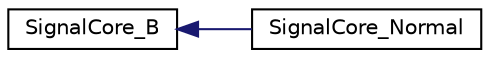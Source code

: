 digraph "Graphical Class Hierarchy"
{
  edge [fontname="Helvetica",fontsize="10",labelfontname="Helvetica",labelfontsize="10"];
  node [fontname="Helvetica",fontsize="10",shape=record];
  rankdir="LR";
  Node0 [label="SignalCore_B",height=0.2,width=0.4,color="black", fillcolor="white", style="filled",URL="$classSignalCore__B.html",tooltip="a base class with defined interface for the signal core "];
  Node0 -> Node1 [dir="back",color="midnightblue",fontsize="10",style="solid",fontname="Helvetica"];
  Node1 [label="SignalCore_Normal",height=0.2,width=0.4,color="black", fillcolor="white", style="filled",URL="$classSignalCore__Normal.html"];
}
